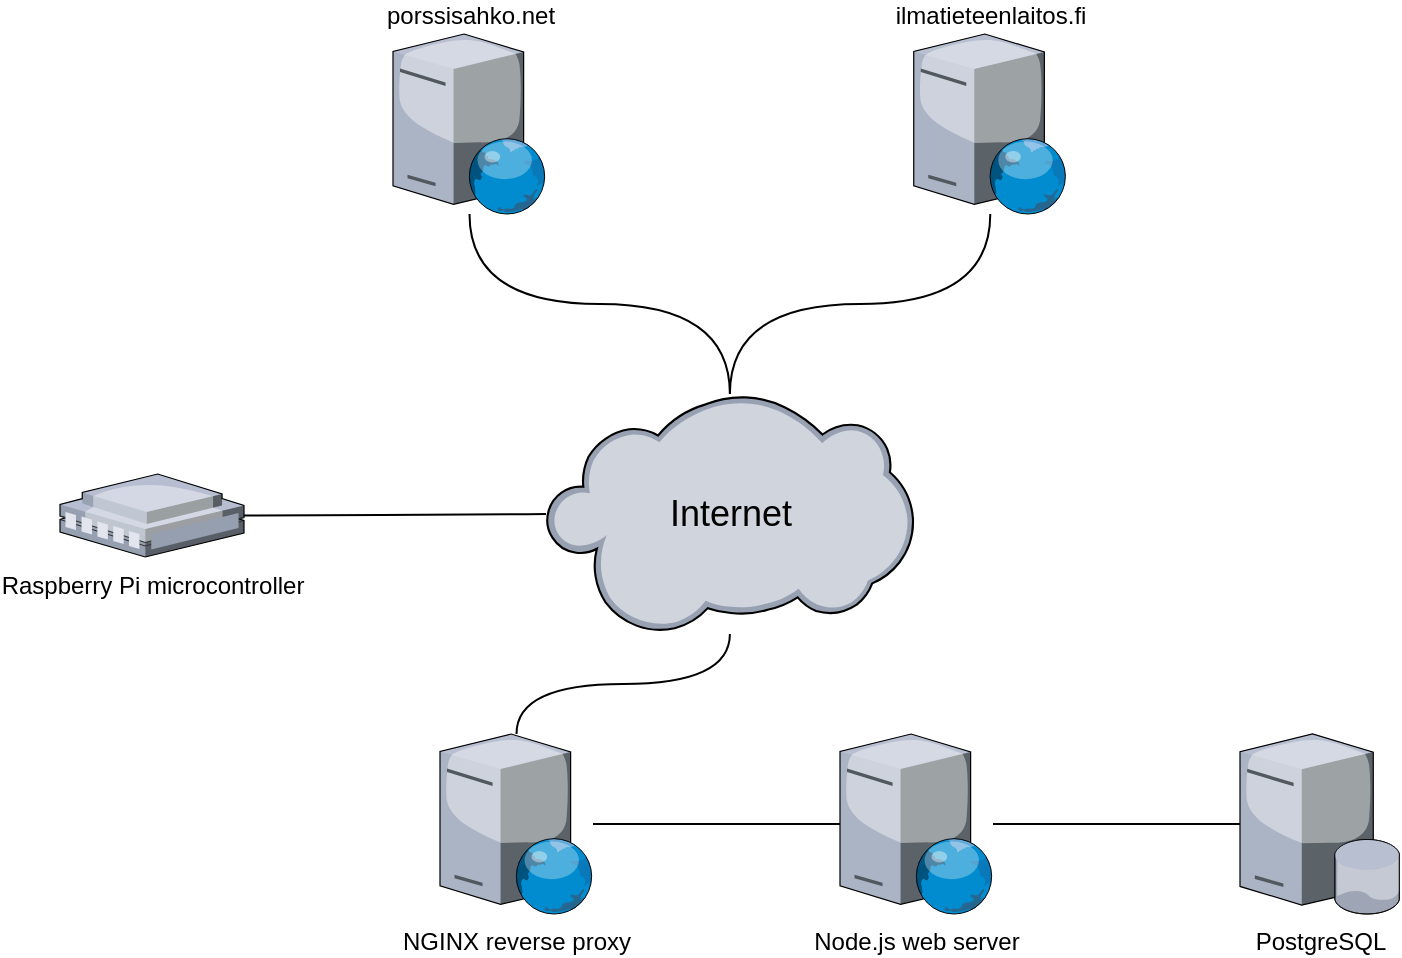 <mxfile version="21.6.8" type="device">
  <diagram name="Page-1" id="c0nw7n0BVo_5UQZOHiq9">
    <mxGraphModel dx="1434" dy="844" grid="1" gridSize="10" guides="1" tooltips="1" connect="1" arrows="1" fold="1" page="1" pageScale="1" pageWidth="850" pageHeight="1100" math="0" shadow="0">
      <root>
        <mxCell id="0" />
        <mxCell id="1" parent="0" />
        <mxCell id="lfCyxHXSWa2NHubkfcws-1" value="Internet" style="verticalLabelPosition=middle;sketch=0;aspect=fixed;html=1;verticalAlign=middle;strokeColor=none;align=center;outlineConnect=0;shape=mxgraph.citrix.cloud;labelPosition=center;fontSize=18;" vertex="1" parent="1">
          <mxGeometry x="333" y="240" width="183.87" height="120" as="geometry" />
        </mxCell>
        <mxCell id="lfCyxHXSWa2NHubkfcws-10" style="edgeStyle=orthogonalEdgeStyle;rounded=0;orthogonalLoop=1;jettySize=auto;html=1;endArrow=none;endFill=0;curved=1;" edge="1" parent="1" source="lfCyxHXSWa2NHubkfcws-2" target="lfCyxHXSWa2NHubkfcws-1">
          <mxGeometry relative="1" as="geometry" />
        </mxCell>
        <mxCell id="lfCyxHXSWa2NHubkfcws-2" value="porssisahko.net" style="verticalLabelPosition=top;sketch=0;aspect=fixed;html=1;verticalAlign=bottom;strokeColor=none;align=center;outlineConnect=0;shape=mxgraph.citrix.web_server;labelPosition=center;" vertex="1" parent="1">
          <mxGeometry x="256.5" y="60" width="76.5" height="90" as="geometry" />
        </mxCell>
        <mxCell id="lfCyxHXSWa2NHubkfcws-11" style="edgeStyle=orthogonalEdgeStyle;shape=connector;curved=1;rounded=0;orthogonalLoop=1;jettySize=auto;html=1;labelBackgroundColor=default;strokeColor=default;fontFamily=Helvetica;fontSize=11;fontColor=default;endArrow=none;endFill=0;" edge="1" parent="1" source="lfCyxHXSWa2NHubkfcws-3" target="lfCyxHXSWa2NHubkfcws-1">
          <mxGeometry relative="1" as="geometry" />
        </mxCell>
        <mxCell id="lfCyxHXSWa2NHubkfcws-3" value="ilmatieteenlaitos.fi" style="verticalLabelPosition=top;sketch=0;aspect=fixed;html=1;verticalAlign=bottom;strokeColor=none;align=center;outlineConnect=0;shape=mxgraph.citrix.web_server;labelPosition=center;" vertex="1" parent="1">
          <mxGeometry x="516.87" y="60" width="76.5" height="90" as="geometry" />
        </mxCell>
        <mxCell id="lfCyxHXSWa2NHubkfcws-15" style="edgeStyle=orthogonalEdgeStyle;shape=connector;curved=1;rounded=0;orthogonalLoop=1;jettySize=auto;html=1;labelBackgroundColor=default;strokeColor=default;fontFamily=Helvetica;fontSize=11;fontColor=default;endArrow=none;endFill=0;" edge="1" parent="1" source="lfCyxHXSWa2NHubkfcws-4" target="lfCyxHXSWa2NHubkfcws-5">
          <mxGeometry relative="1" as="geometry" />
        </mxCell>
        <mxCell id="lfCyxHXSWa2NHubkfcws-4" value="Node.js web server" style="verticalLabelPosition=bottom;sketch=0;aspect=fixed;html=1;verticalAlign=top;strokeColor=none;align=center;outlineConnect=0;shape=mxgraph.citrix.web_server;labelPosition=center;" vertex="1" parent="1">
          <mxGeometry x="480" y="410" width="76.5" height="90" as="geometry" />
        </mxCell>
        <mxCell id="lfCyxHXSWa2NHubkfcws-14" style="edgeStyle=orthogonalEdgeStyle;shape=connector;curved=1;rounded=0;orthogonalLoop=1;jettySize=auto;html=1;labelBackgroundColor=default;strokeColor=default;fontFamily=Helvetica;fontSize=11;fontColor=default;endArrow=none;endFill=0;" edge="1" parent="1" source="lfCyxHXSWa2NHubkfcws-5" target="lfCyxHXSWa2NHubkfcws-1">
          <mxGeometry relative="1" as="geometry" />
        </mxCell>
        <mxCell id="lfCyxHXSWa2NHubkfcws-5" value="NGINX reverse proxy" style="verticalLabelPosition=bottom;sketch=0;aspect=fixed;html=1;verticalAlign=top;strokeColor=none;align=center;outlineConnect=0;shape=mxgraph.citrix.web_server;labelPosition=center;" vertex="1" parent="1">
          <mxGeometry x="280" y="410" width="76.5" height="90" as="geometry" />
        </mxCell>
        <mxCell id="lfCyxHXSWa2NHubkfcws-16" style="edgeStyle=orthogonalEdgeStyle;shape=connector;curved=1;rounded=0;orthogonalLoop=1;jettySize=auto;html=1;labelBackgroundColor=default;strokeColor=default;fontFamily=Helvetica;fontSize=11;fontColor=default;endArrow=none;endFill=0;" edge="1" parent="1" source="lfCyxHXSWa2NHubkfcws-8" target="lfCyxHXSWa2NHubkfcws-4">
          <mxGeometry relative="1" as="geometry" />
        </mxCell>
        <mxCell id="lfCyxHXSWa2NHubkfcws-8" value="PostgreSQL" style="verticalLabelPosition=bottom;sketch=0;aspect=fixed;html=1;verticalAlign=top;strokeColor=none;align=center;outlineConnect=0;shape=mxgraph.citrix.database_server;" vertex="1" parent="1">
          <mxGeometry x="680" y="410" width="80" height="90" as="geometry" />
        </mxCell>
        <mxCell id="lfCyxHXSWa2NHubkfcws-13" style="edgeStyle=orthogonalEdgeStyle;shape=connector;curved=1;rounded=0;orthogonalLoop=1;jettySize=auto;html=1;labelBackgroundColor=default;strokeColor=default;fontFamily=Helvetica;fontSize=11;fontColor=default;endArrow=none;endFill=0;" edge="1" parent="1" source="lfCyxHXSWa2NHubkfcws-9" target="lfCyxHXSWa2NHubkfcws-1">
          <mxGeometry relative="1" as="geometry" />
        </mxCell>
        <mxCell id="lfCyxHXSWa2NHubkfcws-9" value="Raspberry Pi microcontroller" style="verticalLabelPosition=bottom;sketch=0;aspect=fixed;html=1;verticalAlign=top;strokeColor=none;align=center;outlineConnect=0;shape=mxgraph.citrix.remote_office;" vertex="1" parent="1">
          <mxGeometry x="90" y="280" width="92" height="41.5" as="geometry" />
        </mxCell>
      </root>
    </mxGraphModel>
  </diagram>
</mxfile>
